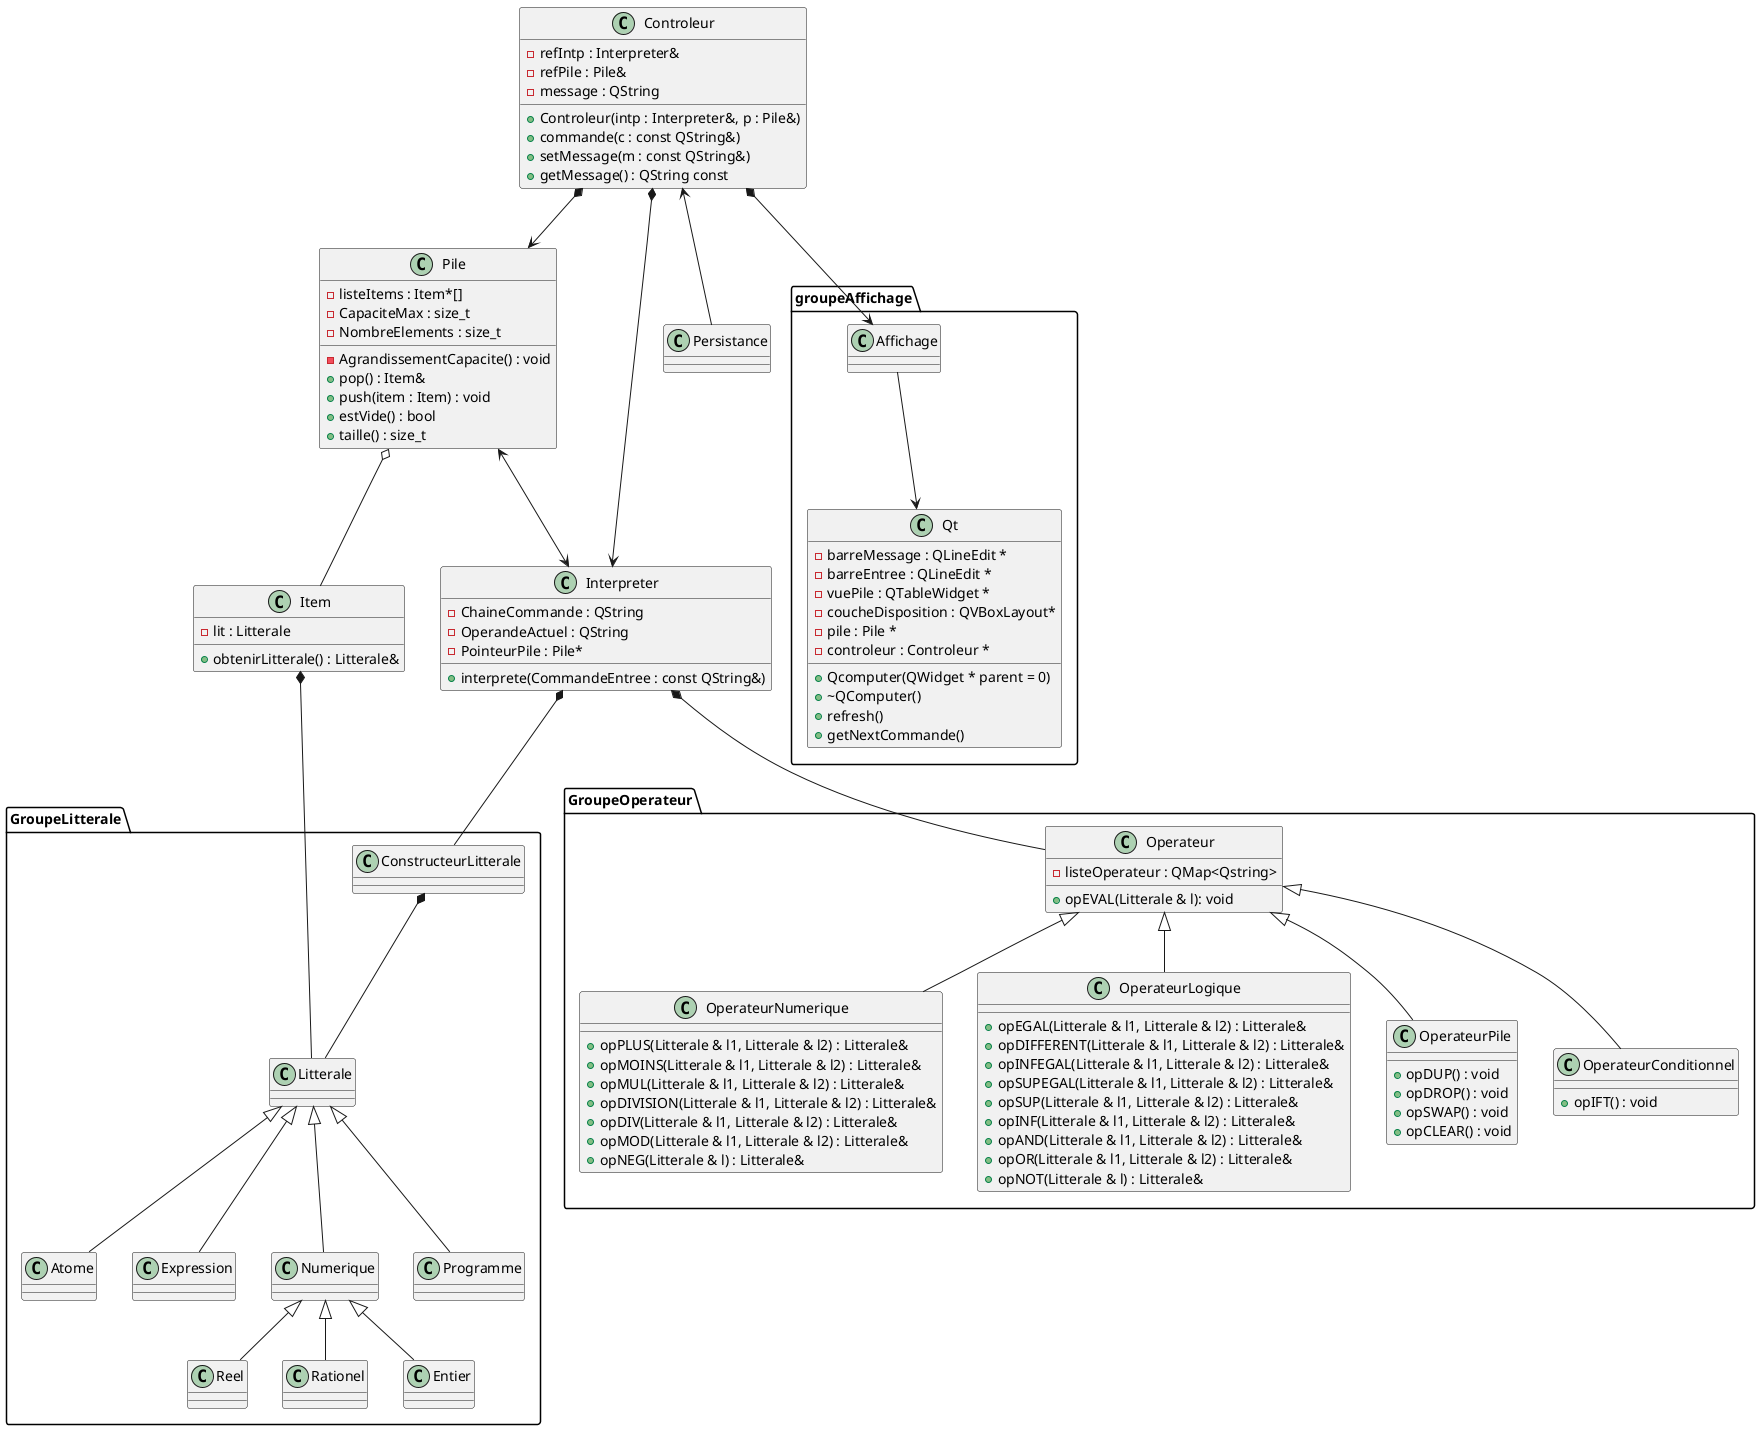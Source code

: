 @startuml

package "GroupeLitterale" {
    Class Litterale{

    }

    Class ConstructeurLitterale{

    }

    Class Atome{

    }

    Class Expression{

    }

    Class Numerique{

    }

    Class Reel{

    }

    Class Rationel{

    }

    Class Entier{

    }

    Class Programme{

    }

}


Class Item{
    -lit : Litterale
    +obtenirLitterale() : Litterale&
}

package "GroupeOperateur" {

Class Operateur{
    -listeOperateur : QMap<Qstring>
    +opEVAL(Litterale & l): void
}

Class OperateurNumerique {
    +opPLUS(Litterale & l1, Litterale & l2) : Litterale&
    +opMOINS(Litterale & l1, Litterale & l2) : Litterale&
    +opMUL(Litterale & l1, Litterale & l2) : Litterale&
    +opDIVISION(Litterale & l1, Litterale & l2) : Litterale&
    +opDIV(Litterale & l1, Litterale & l2) : Litterale&
    +opMOD(Litterale & l1, Litterale & l2) : Litterale&
    +opNEG(Litterale & l) : Litterale&
}

Class OperateurLogique {
    +opEGAL(Litterale & l1, Litterale & l2) : Litterale&
    +opDIFFERENT(Litterale & l1, Litterale & l2) : Litterale&
    +opINFEGAL(Litterale & l1, Litterale & l2) : Litterale&
    +opSUPEGAL(Litterale & l1, Litterale & l2) : Litterale&
    +opSUP(Litterale & l1, Litterale & l2) : Litterale&
    +opINF(Litterale & l1, Litterale & l2) : Litterale&
    +opAND(Litterale & l1, Litterale & l2) : Litterale&
    +opOR(Litterale & l1, Litterale & l2) : Litterale&
    +opNOT(Litterale & l) : Litterale&


}

Class OperateurPile {
    +opDUP() : void
    +opDROP() : void
    +opSWAP() : void 
    +opCLEAR() : void
}

Class OperateurConditionnel {
    +opIFT() : void
}



}


Class Pile{
    -listeItems : Item*[]
    -CapaciteMax : size_t
    -NombreElements : size_t
    -AgrandissementCapacite() : void
    +pop() : Item&
    +push(item : Item) : void
    +estVide() : bool
    +taille() : size_t



}

Class Interpreter{
    -ChaineCommande : QString
    -OperandeActuel : QString
    -PointeurPile : Pile*
    +interprete(CommandeEntree : const QString&)
}

Class Controleur{
    -refIntp : Interpreter&
    -refPile : Pile&
    -message : QString
    +Controleur(intp : Interpreter&, p : Pile&)
    +commande(c : const QString&)
    +setMessage(m : const QString&)
    +getMessage() : QString const
}

Class Persistance{

}

package "groupeAffichage" {

    Class Affichage{

    }

    Class Qt {
	-barreMessage : QLineEdit *
	-barreEntree : QLineEdit *
	-vuePile : QTableWidget *
	-coucheDisposition : QVBoxLayout*
	-pile : Pile *
	-controleur : Controleur *
	+Qcomputer(QWidget * parent = 0)
	+~QComputer()
	+refresh()
	+getNextCommande()
    }

}

Litterale <|-- Programme
Litterale <|-- Numerique
Litterale <|-- Expression
Litterale <|-- Atome
Numerique <|-- Reel
Numerique <|-- Rationel
Numerique <|-- Entier

Operateur <|-- OperateurNumerique
Operateur <|-- OperateurLogique
Operateur <|-- OperateurPile
Operateur <|-- OperateurConditionnel 

ConstructeurLitterale *-- Litterale
Interpreter *-- Operateur
Interpreter *-- ConstructeurLitterale
Item *-- Litterale
Pile o-- Item
Pile <--> Interpreter
Controleur *--> Interpreter
Controleur *--> Pile
Controleur <-- Persistance
Controleur *--> Affichage
Affichage --> Qt

@enduml
